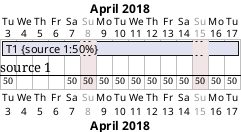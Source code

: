 {
  "sha1": "iexsb5v36k578e44vhp90vmchds586x",
  "insertion": {
    "when": "2024-06-03T18:59:30.653Z",
    "user": "plantuml@gmail.com"
  }
}
@startgantt
Project starts the 2018/04/03
sunday are closed
{source 1} is off on 2018/04/04 to 2018/04/06 

[T1] on {source 1:50%} lasts 5 days
' [T2] lasts 2 days
' then [T3] on {source 1} lasts 2 days
@endgantt
